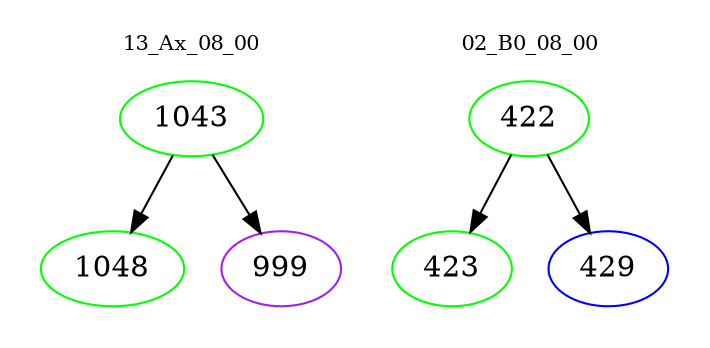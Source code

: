 digraph{
subgraph cluster_0 {
color = white
label = "13_Ax_08_00";
fontsize=10;
T0_1043 [label="1043", color="green"]
T0_1043 -> T0_1048 [color="black"]
T0_1048 [label="1048", color="green"]
T0_1043 -> T0_999 [color="black"]
T0_999 [label="999", color="purple"]
}
subgraph cluster_1 {
color = white
label = "02_B0_08_00";
fontsize=10;
T1_422 [label="422", color="green"]
T1_422 -> T1_423 [color="black"]
T1_423 [label="423", color="green"]
T1_422 -> T1_429 [color="black"]
T1_429 [label="429", color="blue"]
}
}
